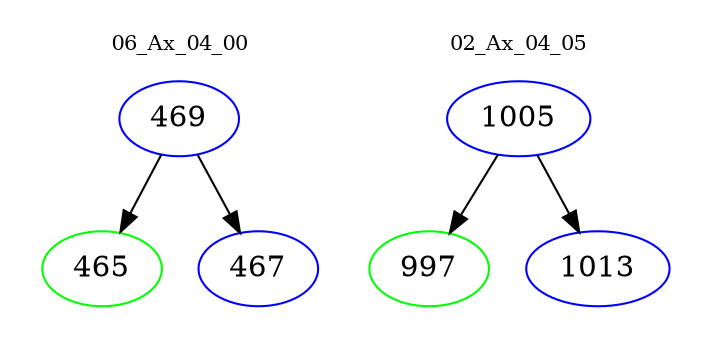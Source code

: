 digraph{
subgraph cluster_0 {
color = white
label = "06_Ax_04_00";
fontsize=10;
T0_469 [label="469", color="blue"]
T0_469 -> T0_465 [color="black"]
T0_465 [label="465", color="green"]
T0_469 -> T0_467 [color="black"]
T0_467 [label="467", color="blue"]
}
subgraph cluster_1 {
color = white
label = "02_Ax_04_05";
fontsize=10;
T1_1005 [label="1005", color="blue"]
T1_1005 -> T1_997 [color="black"]
T1_997 [label="997", color="green"]
T1_1005 -> T1_1013 [color="black"]
T1_1013 [label="1013", color="blue"]
}
}

